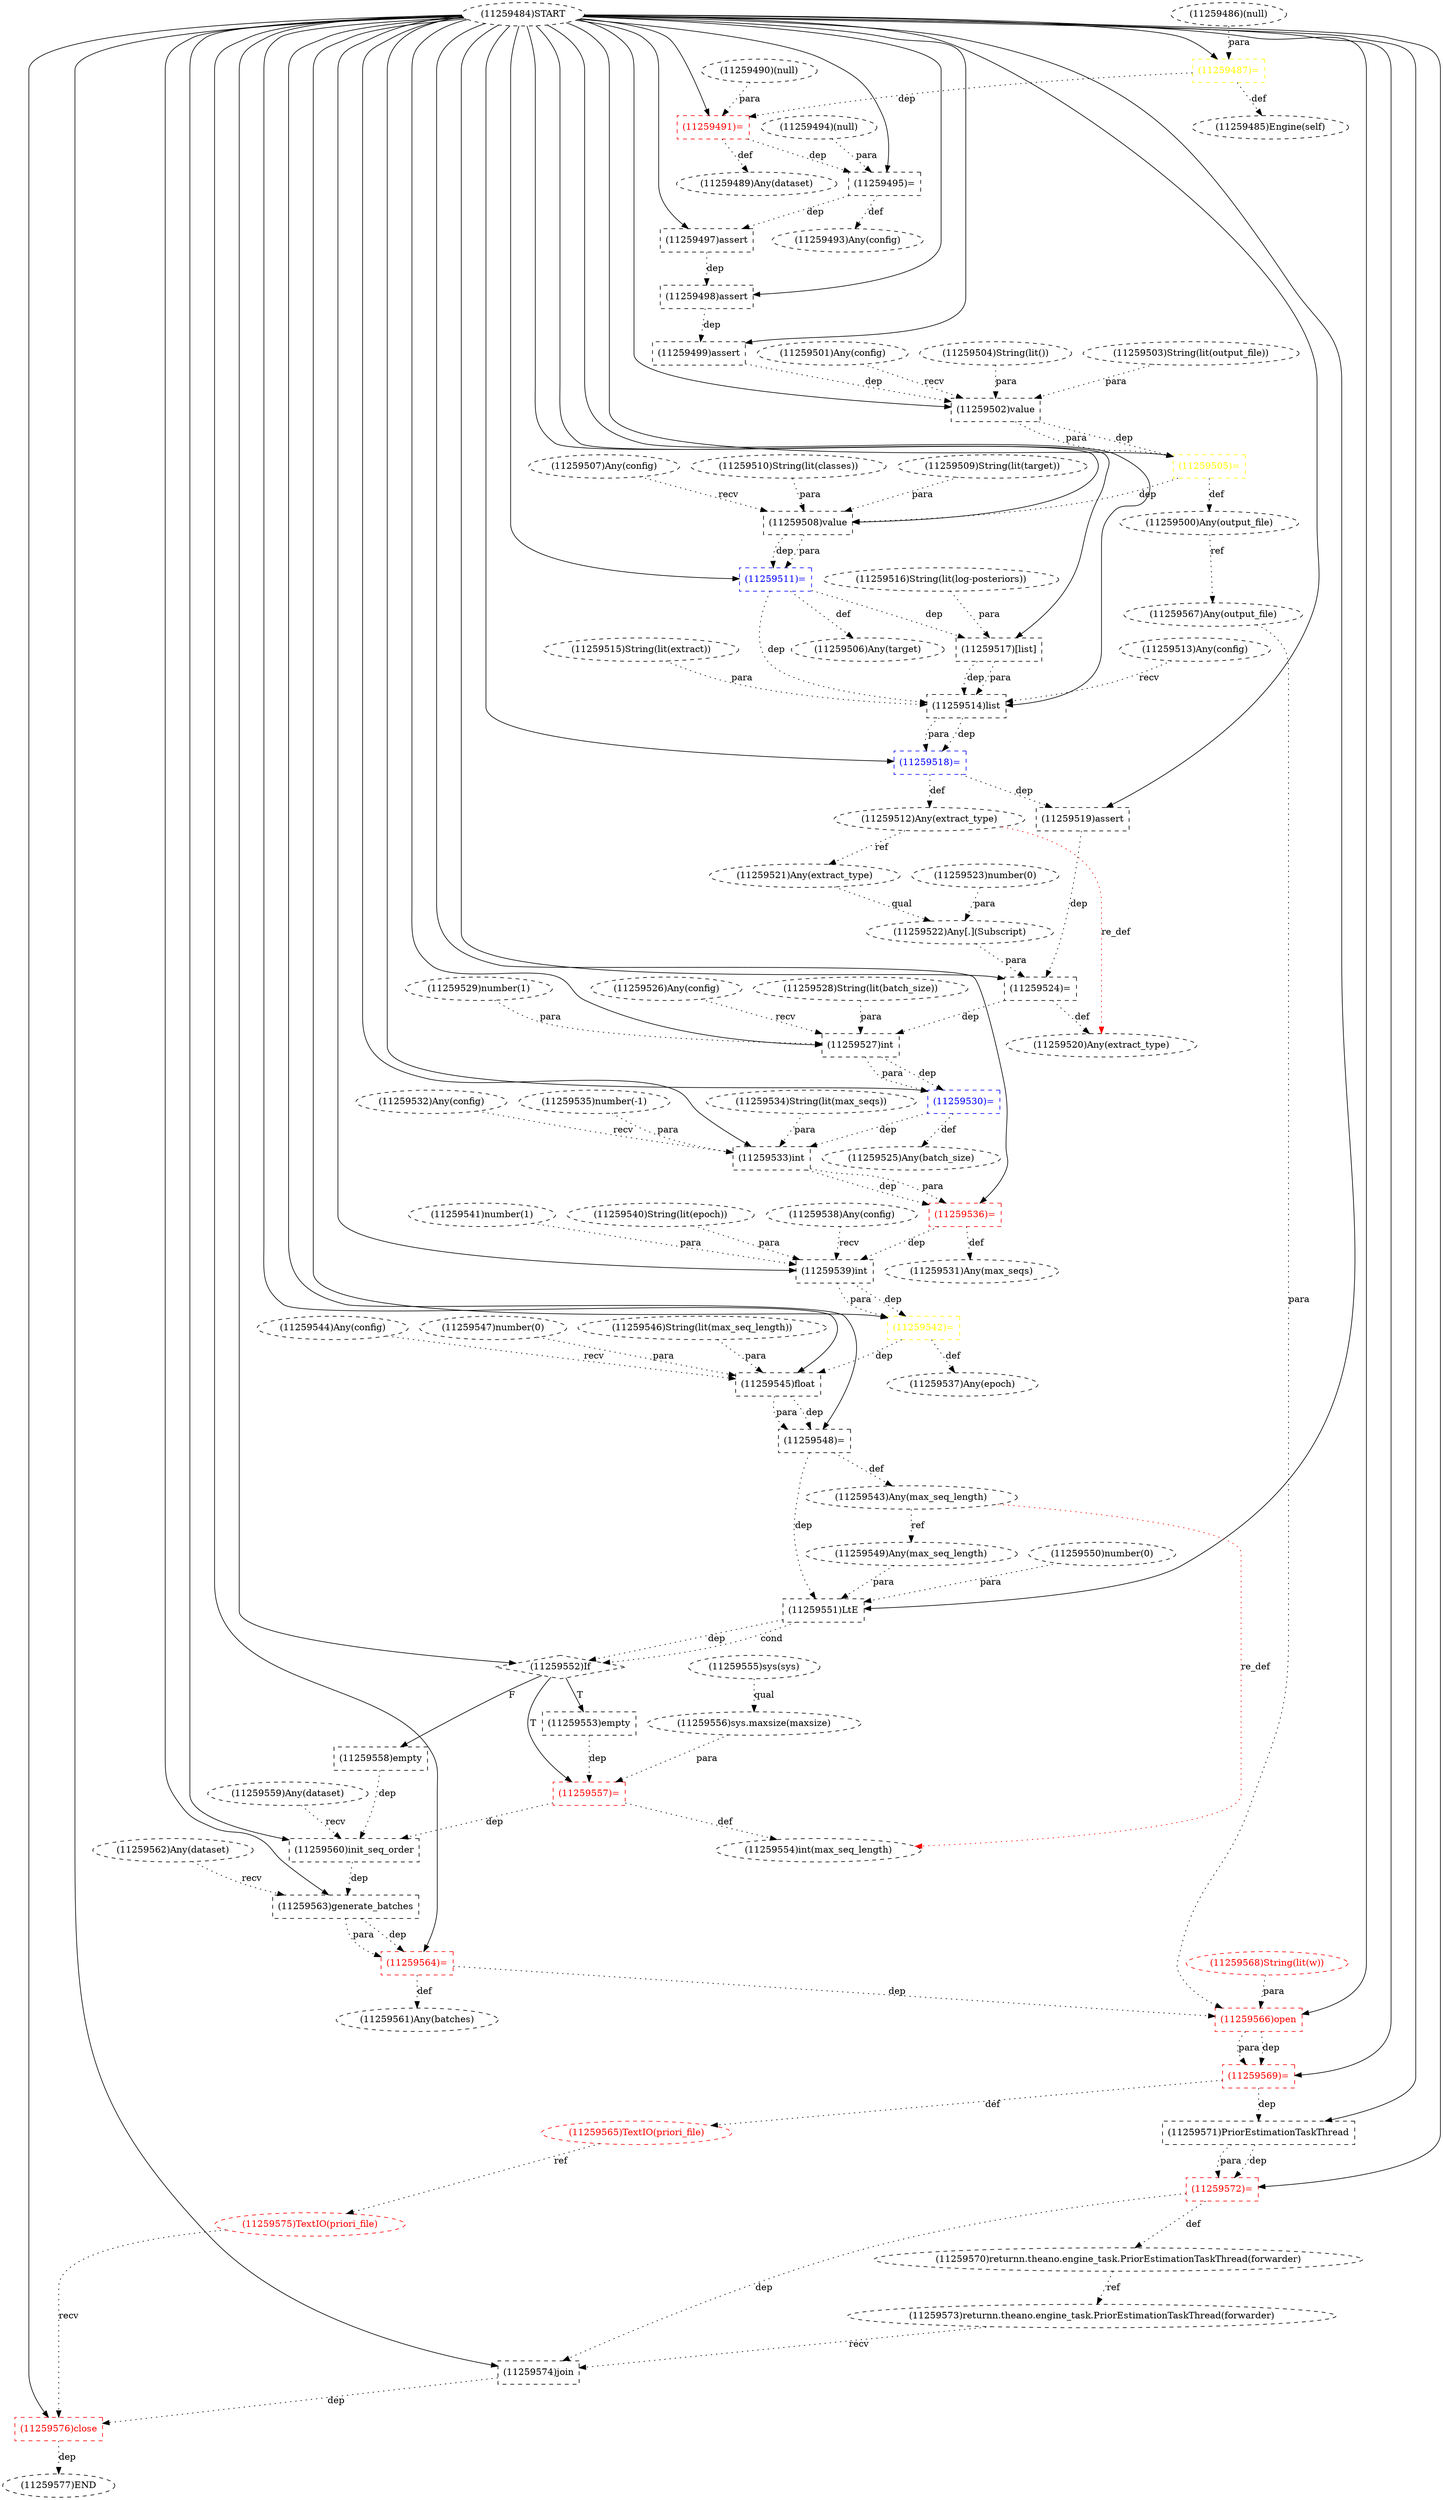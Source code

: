 digraph G {
1 [label="(11259498)assert" shape=box style=dashed]
2 [label="(11259541)number(1)" shape=ellipse style=dashed]
3 [label="(11259544)Any(config)" shape=ellipse style=dashed]
4 [label="(11259515)String(lit(extract))" shape=ellipse style=dashed]
5 [label="(11259518)=" shape=box style=dashed color=blue fontcolor=blue]
6 [label="(11259526)Any(config)" shape=ellipse style=dashed]
7 [label="(11259514)list" shape=box style=dashed]
8 [label="(11259513)Any(config)" shape=ellipse style=dashed]
9 [label="(11259517)[list]" shape=box style=dashed]
10 [label="(11259549)Any(max_seq_length)" shape=ellipse style=dashed]
11 [label="(11259521)Any(extract_type)" shape=ellipse style=dashed]
12 [label="(11259519)assert" shape=box style=dashed]
13 [label="(11259550)number(0)" shape=ellipse style=dashed]
14 [label="(11259556)sys.maxsize(maxsize)" shape=ellipse style=dashed]
15 [label="(11259484)START" style=dashed]
16 [label="(11259552)If" shape=diamond style=dashed]
17 [label="(11259490)(null)" shape=ellipse style=dashed]
18 [label="(11259502)value" shape=box style=dashed]
19 [label="(11259565)TextIO(priori_file)" shape=ellipse style=dashed color=red fontcolor=red]
20 [label="(11259564)=" shape=box style=dashed color=red fontcolor=red]
21 [label="(11259572)=" shape=box style=dashed color=red fontcolor=red]
22 [label="(11259528)String(lit(batch_size))" shape=ellipse style=dashed]
23 [label="(11259540)String(lit(epoch))" shape=ellipse style=dashed]
24 [label="(11259520)Any(extract_type)" shape=ellipse style=dashed]
25 [label="(11259531)Any(max_seqs)" shape=ellipse style=dashed]
26 [label="(11259575)TextIO(priori_file)" shape=ellipse style=dashed color=red fontcolor=red]
27 [label="(11259547)number(0)" shape=ellipse style=dashed]
28 [label="(11259546)String(lit(max_seq_length))" shape=ellipse style=dashed]
29 [label="(11259551)LtE" shape=box style=dashed]
30 [label="(11259560)init_seq_order" shape=box style=dashed]
31 [label="(11259499)assert" shape=box style=dashed]
32 [label="(11259501)Any(config)" shape=ellipse style=dashed]
33 [label="(11259567)Any(output_file)" shape=ellipse style=dashed]
34 [label="(11259495)=" shape=box style=dashed color=black fontcolor=black]
35 [label="(11259505)=" shape=box style=dashed color=yellow fontcolor=yellow]
36 [label="(11259507)Any(config)" shape=ellipse style=dashed]
37 [label="(11259511)=" shape=box style=dashed color=blue fontcolor=blue]
38 [label="(11259510)String(lit(classes))" shape=ellipse style=dashed]
39 [label="(11259525)Any(batch_size)" shape=ellipse style=dashed]
40 [label="(11259545)float" shape=box style=dashed]
41 [label="(11259489)Any(dataset)" shape=ellipse style=dashed]
42 [label="(11259559)Any(dataset)" shape=ellipse style=dashed]
43 [label="(11259500)Any(output_file)" shape=ellipse style=dashed]
44 [label="(11259562)Any(dataset)" shape=ellipse style=dashed]
45 [label="(11259571)PriorEstimationTaskThread" shape=box style=dashed]
46 [label="(11259497)assert" shape=box style=dashed]
47 [label="(11259533)int" shape=box style=dashed]
48 [label="(11259539)int" shape=box style=dashed]
49 [label="(11259506)Any(target)" shape=ellipse style=dashed]
50 [label="(11259529)number(1)" shape=ellipse style=dashed]
51 [label="(11259535)number(-1)" shape=ellipse style=dashed]
52 [label="(11259538)Any(config)" shape=ellipse style=dashed]
53 [label="(11259570)returnn.theano.engine_task.PriorEstimationTaskThread(forwarder)" shape=ellipse style=dashed]
54 [label="(11259491)=" shape=box style=dashed color=red fontcolor=red]
55 [label="(11259536)=" shape=box style=dashed color=red fontcolor=red]
56 [label="(11259516)String(lit(log-posteriors))" shape=ellipse style=dashed]
57 [label="(11259554)int(max_seq_length)" shape=ellipse style=dashed]
58 [label="(11259523)number(0)" shape=ellipse style=dashed]
59 [label="(11259524)=" shape=box style=dashed color=black fontcolor=black]
60 [label="(11259574)join" shape=box style=dashed]
61 [label="(11259561)Any(batches)" shape=ellipse style=dashed]
62 [label="(11259542)=" shape=box style=dashed color=yellow fontcolor=yellow]
63 [label="(11259486)(null)" shape=ellipse style=dashed]
64 [label="(11259568)String(lit(w))" shape=ellipse style=dashed color=red fontcolor=red]
65 [label="(11259576)close" shape=box style=dashed color=red fontcolor=red]
66 [label="(11259530)=" shape=box style=dashed color=blue fontcolor=blue]
67 [label="(11259566)open" shape=box style=dashed color=red fontcolor=red]
68 [label="(11259543)Any(max_seq_length)" shape=ellipse style=dashed]
69 [label="(11259485)Engine(self)" shape=ellipse style=dashed]
70 [label="(11259573)returnn.theano.engine_task.PriorEstimationTaskThread(forwarder)" shape=ellipse style=dashed]
71 [label="(11259557)=" shape=box style=dashed color=red fontcolor=red]
72 [label="(11259553)empty" shape=box style=dashed]
73 [label="(11259534)String(lit(max_seqs))" shape=ellipse style=dashed]
74 [label="(11259569)=" shape=box style=dashed color=red fontcolor=red]
75 [label="(11259508)value" shape=box style=dashed]
76 [label="(11259558)empty" shape=box style=dashed]
77 [label="(11259493)Any(config)" shape=ellipse style=dashed]
78 [label="(11259509)String(lit(target))" shape=ellipse style=dashed]
79 [label="(11259522)Any[.](Subscript)" shape=ellipse style=dashed]
80 [label="(11259527)int" shape=box style=dashed]
81 [label="(11259494)(null)" shape=ellipse style=dashed]
82 [label="(11259504)String(lit())" shape=ellipse style=dashed]
83 [label="(11259548)=" shape=box style=dashed color=black fontcolor=black]
84 [label="(11259487)=" shape=box style=dashed color=yellow fontcolor=yellow]
85 [label="(11259512)Any(extract_type)" shape=ellipse style=dashed]
86 [label="(11259532)Any(config)" shape=ellipse style=dashed]
87 [label="(11259577)END" style=dashed]
88 [label="(11259537)Any(epoch)" shape=ellipse style=dashed]
89 [label="(11259555)sys(sys)" shape=ellipse style=dashed]
90 [label="(11259503)String(lit(output_file))" shape=ellipse style=dashed]
91 [label="(11259563)generate_batches" shape=box style=dashed]
15 -> 1 [label="" style=solid];
46 -> 1 [label="dep" style=dotted];
15 -> 5 [label="" style=solid];
7 -> 5 [label="dep" style=dotted];
7 -> 5 [label="para" style=dotted];
15 -> 7 [label="" style=solid];
8 -> 7 [label="recv" style=dotted];
4 -> 7 [label="para" style=dotted];
9 -> 7 [label="dep" style=dotted];
9 -> 7 [label="para" style=dotted];
37 -> 7 [label="dep" style=dotted];
15 -> 9 [label="" style=solid];
56 -> 9 [label="para" style=dotted];
37 -> 9 [label="dep" style=dotted];
68 -> 10 [label="ref" style=dotted];
85 -> 11 [label="ref" style=dotted];
15 -> 12 [label="" style=solid];
5 -> 12 [label="dep" style=dotted];
89 -> 14 [label="qual" style=dotted];
15 -> 16 [label="" style=solid];
29 -> 16 [label="dep" style=dotted];
29 -> 16 [label="cond" style=dotted];
15 -> 18 [label="" style=solid];
32 -> 18 [label="recv" style=dotted];
90 -> 18 [label="para" style=dotted];
82 -> 18 [label="para" style=dotted];
31 -> 18 [label="dep" style=dotted];
74 -> 19 [label="def" style=dotted];
15 -> 20 [label="" style=solid];
91 -> 20 [label="dep" style=dotted];
91 -> 20 [label="para" style=dotted];
15 -> 21 [label="" style=solid];
45 -> 21 [label="dep" style=dotted];
45 -> 21 [label="para" style=dotted];
59 -> 24 [label="def" style=dotted];
85 -> 24 [label="re_def" style=dotted color=red];
55 -> 25 [label="def" style=dotted];
19 -> 26 [label="ref" style=dotted];
15 -> 29 [label="" style=solid];
10 -> 29 [label="para" style=dotted];
13 -> 29 [label="para" style=dotted];
83 -> 29 [label="dep" style=dotted];
15 -> 30 [label="" style=solid];
42 -> 30 [label="recv" style=dotted];
71 -> 30 [label="dep" style=dotted];
76 -> 30 [label="dep" style=dotted];
15 -> 31 [label="" style=solid];
1 -> 31 [label="dep" style=dotted];
43 -> 33 [label="ref" style=dotted];
15 -> 34 [label="" style=solid];
81 -> 34 [label="para" style=dotted];
54 -> 34 [label="dep" style=dotted];
15 -> 35 [label="" style=solid];
18 -> 35 [label="dep" style=dotted];
18 -> 35 [label="para" style=dotted];
15 -> 37 [label="" style=solid];
75 -> 37 [label="dep" style=dotted];
75 -> 37 [label="para" style=dotted];
66 -> 39 [label="def" style=dotted];
15 -> 40 [label="" style=solid];
3 -> 40 [label="recv" style=dotted];
28 -> 40 [label="para" style=dotted];
27 -> 40 [label="para" style=dotted];
62 -> 40 [label="dep" style=dotted];
54 -> 41 [label="def" style=dotted];
35 -> 43 [label="def" style=dotted];
15 -> 45 [label="" style=solid];
74 -> 45 [label="dep" style=dotted];
15 -> 46 [label="" style=solid];
34 -> 46 [label="dep" style=dotted];
15 -> 47 [label="" style=solid];
86 -> 47 [label="recv" style=dotted];
73 -> 47 [label="para" style=dotted];
51 -> 47 [label="para" style=dotted];
66 -> 47 [label="dep" style=dotted];
15 -> 48 [label="" style=solid];
52 -> 48 [label="recv" style=dotted];
23 -> 48 [label="para" style=dotted];
2 -> 48 [label="para" style=dotted];
55 -> 48 [label="dep" style=dotted];
37 -> 49 [label="def" style=dotted];
21 -> 53 [label="def" style=dotted];
15 -> 54 [label="" style=solid];
17 -> 54 [label="para" style=dotted];
84 -> 54 [label="dep" style=dotted];
15 -> 55 [label="" style=solid];
47 -> 55 [label="dep" style=dotted];
47 -> 55 [label="para" style=dotted];
71 -> 57 [label="def" style=dotted];
68 -> 57 [label="re_def" style=dotted color=red];
15 -> 59 [label="" style=solid];
79 -> 59 [label="para" style=dotted];
12 -> 59 [label="dep" style=dotted];
15 -> 60 [label="" style=solid];
70 -> 60 [label="recv" style=dotted];
21 -> 60 [label="dep" style=dotted];
20 -> 61 [label="def" style=dotted];
15 -> 62 [label="" style=solid];
48 -> 62 [label="dep" style=dotted];
48 -> 62 [label="para" style=dotted];
15 -> 65 [label="" style=solid];
26 -> 65 [label="recv" style=dotted];
60 -> 65 [label="dep" style=dotted];
15 -> 66 [label="" style=solid];
80 -> 66 [label="dep" style=dotted];
80 -> 66 [label="para" style=dotted];
15 -> 67 [label="" style=solid];
33 -> 67 [label="para" style=dotted];
64 -> 67 [label="para" style=dotted];
20 -> 67 [label="dep" style=dotted];
83 -> 68 [label="def" style=dotted];
84 -> 69 [label="def" style=dotted];
53 -> 70 [label="ref" style=dotted];
16 -> 71 [label="T"];
14 -> 71 [label="para" style=dotted];
72 -> 71 [label="dep" style=dotted];
16 -> 72 [label="T"];
15 -> 74 [label="" style=solid];
67 -> 74 [label="dep" style=dotted];
67 -> 74 [label="para" style=dotted];
15 -> 75 [label="" style=solid];
36 -> 75 [label="recv" style=dotted];
78 -> 75 [label="para" style=dotted];
38 -> 75 [label="para" style=dotted];
35 -> 75 [label="dep" style=dotted];
16 -> 76 [label="F"];
34 -> 77 [label="def" style=dotted];
11 -> 79 [label="qual" style=dotted];
58 -> 79 [label="para" style=dotted];
15 -> 80 [label="" style=solid];
6 -> 80 [label="recv" style=dotted];
22 -> 80 [label="para" style=dotted];
50 -> 80 [label="para" style=dotted];
59 -> 80 [label="dep" style=dotted];
15 -> 83 [label="" style=solid];
40 -> 83 [label="dep" style=dotted];
40 -> 83 [label="para" style=dotted];
15 -> 84 [label="" style=solid];
63 -> 84 [label="para" style=dotted];
5 -> 85 [label="def" style=dotted];
65 -> 87 [label="dep" style=dotted];
62 -> 88 [label="def" style=dotted];
15 -> 91 [label="" style=solid];
44 -> 91 [label="recv" style=dotted];
30 -> 91 [label="dep" style=dotted];
}